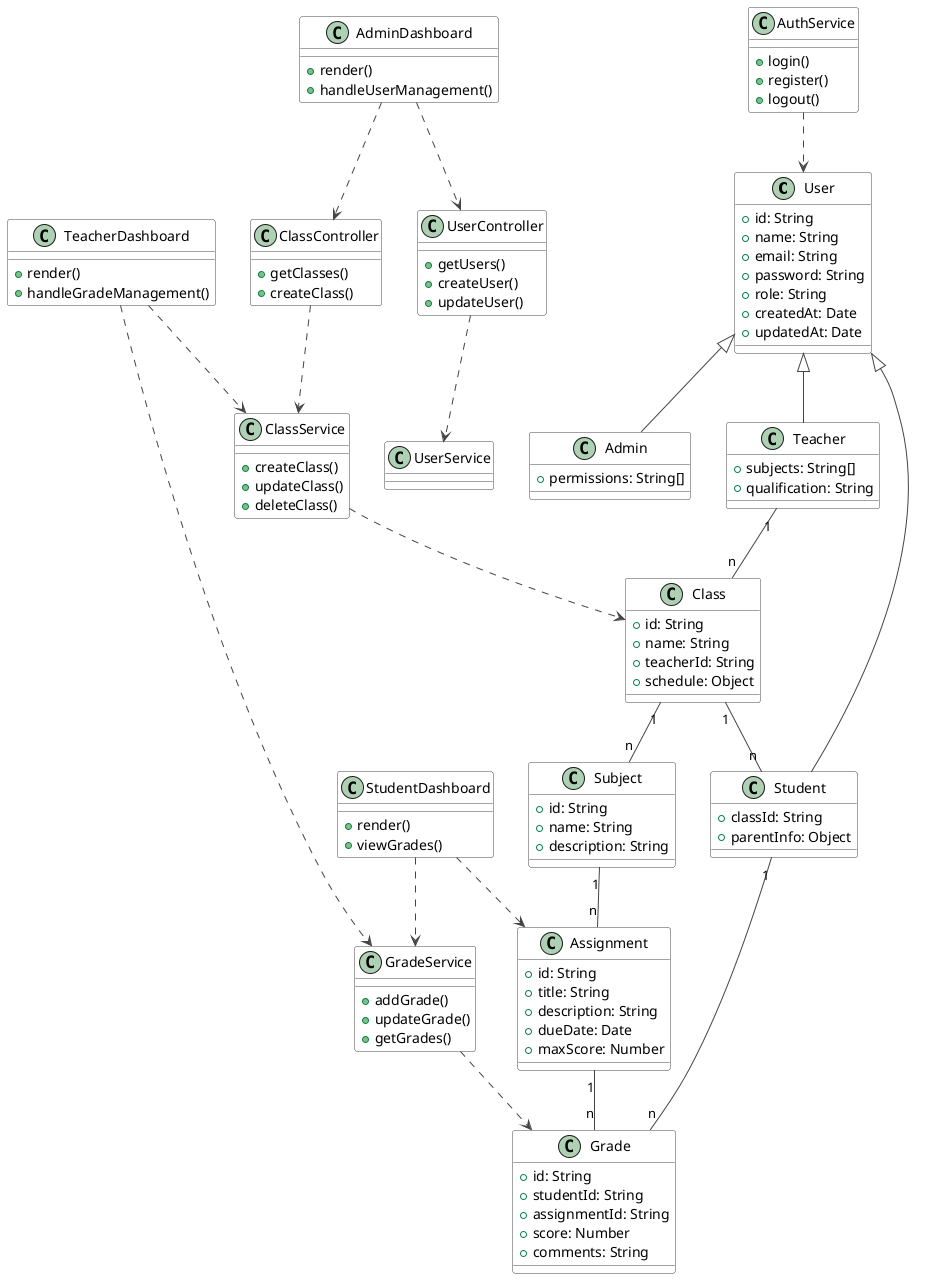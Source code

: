 @startuml
skinparam class {
    BackgroundColor White
    ArrowColor #444444
    BorderColor #444444
}

' Main Entities
class User {
    +id: String
    +name: String
    +email: String
    +password: String
    +role: String
    +createdAt: Date
    +updatedAt: Date
}

class Admin {
    +permissions: String[]
}

class Teacher {
    +subjects: String[]
    +qualification: String
}

class Student {
    +classId: String
    +parentInfo: Object
}

class Class {
    +id: String
    +name: String
    +teacherId: String
    +schedule: Object
}

class Subject {
    +id: String
    +name: String
    +description: String
}

class Assignment {
    +id: String
    +title: String
    +description: String
    +dueDate: Date
    +maxScore: Number
}

class Grade {
    +id: String
    +studentId: String
    +assignmentId: String
    +score: Number
    +comments: String
}

' Relationships
User <|-- Admin
User <|-- Teacher
User <|-- Student

Teacher "1" -- "n" Class
Class "1" -- "n" Student
Class "1" -- "n" Subject
Subject "1" -- "n" Assignment
Assignment "1" -- "n" Grade
Student "1" -- "n" Grade

' Service Classes
class AuthService {
    +login()
    +register()
    +logout()
}

class ClassService {
    +createClass()
    +updateClass()
    +deleteClass()
}

class GradeService {
    +addGrade()
    +updateGrade()
    +getGrades()
}

' Controllers
class UserController {
    +getUsers()
    +createUser()
    +updateUser()
}

class ClassController {
    +getClasses()
    +createClass()
}

' Frontend Components
class AdminDashboard {
    +render()
    +handleUserManagement()
}

class TeacherDashboard {
    +render()
    +handleGradeManagement()
}

class StudentDashboard {
    +render()
    +viewGrades()
}

' Service Relationships
AuthService ..> User
ClassService ..> Class
GradeService ..> Grade
UserController ..> UserService
ClassController ..> ClassService

' Frontend Relationships
AdminDashboard ..> UserController
AdminDashboard ..> ClassController
TeacherDashboard ..> GradeService
TeacherDashboard ..> ClassService
StudentDashboard ..> GradeService
StudentDashboard ..> Assignment

@enduml
